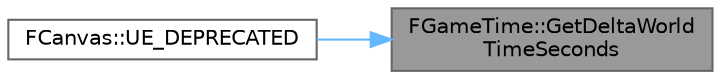 digraph "FGameTime::GetDeltaWorldTimeSeconds"
{
 // INTERACTIVE_SVG=YES
 // LATEX_PDF_SIZE
  bgcolor="transparent";
  edge [fontname=Helvetica,fontsize=10,labelfontname=Helvetica,labelfontsize=10];
  node [fontname=Helvetica,fontsize=10,shape=box,height=0.2,width=0.4];
  rankdir="RL";
  Node1 [id="Node000001",label="FGameTime::GetDeltaWorld\lTimeSeconds",height=0.2,width=0.4,color="gray40", fillcolor="grey60", style="filled", fontcolor="black",tooltip="Returns frame delta time in seconds adjusted by e.g."];
  Node1 -> Node2 [id="edge1_Node000001_Node000002",dir="back",color="steelblue1",style="solid",tooltip=" "];
  Node2 [id="Node000002",label="FCanvas::UE_DEPRECATED",height=0.2,width=0.4,color="grey40", fillcolor="white", style="filled",URL="$de/df4/classFCanvas.html#a4f2726069646e296ad0ec433c4651306",tooltip=" "];
}
